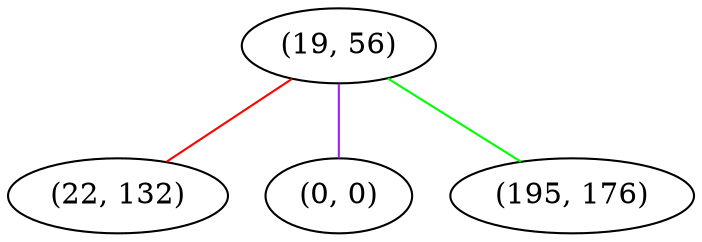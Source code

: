 graph "" {
"(19, 56)";
"(22, 132)";
"(0, 0)";
"(195, 176)";
"(19, 56)" -- "(195, 176)"  [color=green, key=0, weight=2];
"(19, 56)" -- "(22, 132)"  [color=red, key=0, weight=1];
"(19, 56)" -- "(0, 0)"  [color=purple, key=0, weight=4];
}
